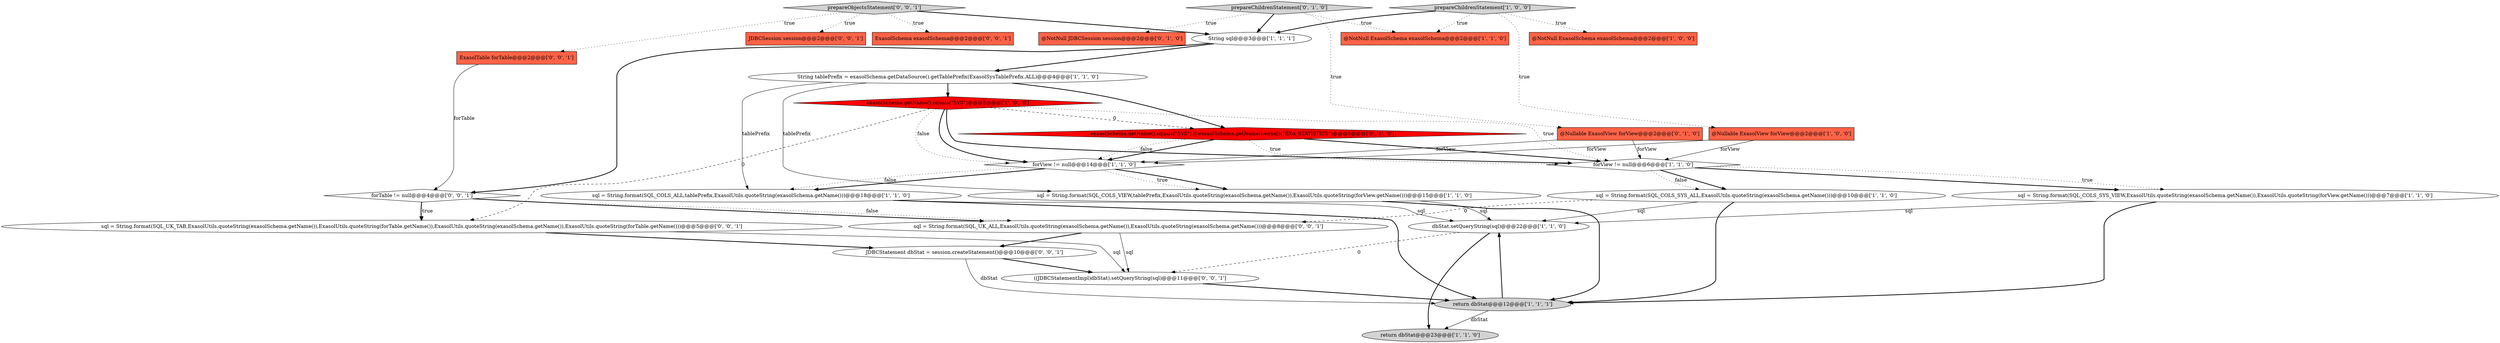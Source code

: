 digraph {
16 [style = filled, label = "exasolSchema.getName().equals(\"SYS\") || exasolSchema.getName().equals(\"EXA_STATISTICS\")@@@5@@@['0', '1', '0']", fillcolor = red, shape = diamond image = "AAA1AAABBB2BBB"];
20 [style = filled, label = "JDBCSession session@@@2@@@['0', '0', '1']", fillcolor = tomato, shape = box image = "AAA0AAABBB3BBB"];
12 [style = filled, label = "sql = String.format(SQL_COLS_VIEW,tablePrefix,ExasolUtils.quoteString(exasolSchema.getName()),ExasolUtils.quoteString(forView.getName()))@@@15@@@['1', '1', '0']", fillcolor = white, shape = ellipse image = "AAA0AAABBB1BBB"];
22 [style = filled, label = "forTable != null@@@4@@@['0', '0', '1']", fillcolor = white, shape = diamond image = "AAA0AAABBB3BBB"];
26 [style = filled, label = "ExasolTable forTable@@@2@@@['0', '0', '1']", fillcolor = tomato, shape = box image = "AAA0AAABBB3BBB"];
15 [style = filled, label = "dbStat.setQueryString(sql)@@@22@@@['1', '1', '0']", fillcolor = white, shape = ellipse image = "AAA0AAABBB1BBB"];
18 [style = filled, label = "@NotNull JDBCSession session@@@2@@@['0', '1', '0']", fillcolor = tomato, shape = box image = "AAA0AAABBB2BBB"];
23 [style = filled, label = "((JDBCStatementImpl)dbStat).setQueryString(sql)@@@11@@@['0', '0', '1']", fillcolor = white, shape = ellipse image = "AAA0AAABBB3BBB"];
4 [style = filled, label = "forView != null@@@6@@@['1', '1', '0']", fillcolor = white, shape = diamond image = "AAA0AAABBB1BBB"];
7 [style = filled, label = "return dbStat@@@12@@@['1', '1', '1']", fillcolor = lightgray, shape = ellipse image = "AAA0AAABBB1BBB"];
19 [style = filled, label = "prepareChildrenStatement['0', '1', '0']", fillcolor = lightgray, shape = diamond image = "AAA0AAABBB2BBB"];
2 [style = filled, label = "sql = String.format(SQL_COLS_SYS_ALL,ExasolUtils.quoteString(exasolSchema.getName()))@@@10@@@['1', '1', '0']", fillcolor = white, shape = ellipse image = "AAA0AAABBB1BBB"];
5 [style = filled, label = "sql = String.format(SQL_COLS_SYS_VIEW,ExasolUtils.quoteString(exasolSchema.getName()),ExasolUtils.quoteString(forView.getName()))@@@7@@@['1', '1', '0']", fillcolor = white, shape = ellipse image = "AAA0AAABBB1BBB"];
8 [style = filled, label = "String tablePrefix = exasolSchema.getDataSource().getTablePrefix(ExasolSysTablePrefix.ALL)@@@4@@@['1', '1', '0']", fillcolor = white, shape = ellipse image = "AAA0AAABBB1BBB"];
0 [style = filled, label = "@Nullable ExasolView forView@@@2@@@['1', '0', '0']", fillcolor = tomato, shape = box image = "AAA0AAABBB1BBB"];
10 [style = filled, label = "@NotNull ExasolSchema exasolSchema@@@2@@@['1', '1', '0']", fillcolor = tomato, shape = box image = "AAA0AAABBB1BBB"];
3 [style = filled, label = "sql = String.format(SQL_COLS_ALL,tablePrefix,ExasolUtils.quoteString(exasolSchema.getName()))@@@18@@@['1', '1', '0']", fillcolor = white, shape = ellipse image = "AAA0AAABBB1BBB"];
27 [style = filled, label = "ExasolSchema exasolSchema@@@2@@@['0', '0', '1']", fillcolor = tomato, shape = box image = "AAA0AAABBB3BBB"];
14 [style = filled, label = "return dbStat@@@23@@@['1', '1', '0']", fillcolor = lightgray, shape = ellipse image = "AAA0AAABBB1BBB"];
25 [style = filled, label = "sql = String.format(SQL_UK_ALL,ExasolUtils.quoteString(exasolSchema.getName()),ExasolUtils.quoteString(exasolSchema.getName()))@@@8@@@['0', '0', '1']", fillcolor = white, shape = ellipse image = "AAA0AAABBB3BBB"];
28 [style = filled, label = "prepareObjectsStatement['0', '0', '1']", fillcolor = lightgray, shape = diamond image = "AAA0AAABBB3BBB"];
24 [style = filled, label = "JDBCStatement dbStat = session.createStatement()@@@10@@@['0', '0', '1']", fillcolor = white, shape = ellipse image = "AAA0AAABBB3BBB"];
17 [style = filled, label = "@Nullable ExasolView forView@@@2@@@['0', '1', '0']", fillcolor = tomato, shape = box image = "AAA0AAABBB2BBB"];
9 [style = filled, label = "exasolSchema.getName().equals(\"SYS\")@@@5@@@['1', '0', '0']", fillcolor = red, shape = diamond image = "AAA1AAABBB1BBB"];
6 [style = filled, label = "@NotNull ExasolSchema exasolSchema@@@2@@@['1', '0', '0']", fillcolor = tomato, shape = box image = "AAA0AAABBB1BBB"];
1 [style = filled, label = "String sql@@@3@@@['1', '1', '1']", fillcolor = white, shape = ellipse image = "AAA0AAABBB1BBB"];
11 [style = filled, label = "prepareChildrenStatement['1', '0', '0']", fillcolor = lightgray, shape = diamond image = "AAA0AAABBB1BBB"];
21 [style = filled, label = "sql = String.format(SQL_UK_TAB,ExasolUtils.quoteString(exasolSchema.getName()),ExasolUtils.quoteString(forTable.getName()),ExasolUtils.quoteString(exasolSchema.getName()),ExasolUtils.quoteString(forTable.getName()))@@@5@@@['0', '0', '1']", fillcolor = white, shape = ellipse image = "AAA0AAABBB3BBB"];
13 [style = filled, label = "forView != null@@@14@@@['1', '1', '0']", fillcolor = white, shape = diamond image = "AAA0AAABBB1BBB"];
19->10 [style = dotted, label="true"];
22->21 [style = dotted, label="true"];
8->16 [style = bold, label=""];
22->25 [style = bold, label=""];
4->5 [style = dotted, label="true"];
16->13 [style = bold, label=""];
9->16 [style = dashed, label="0"];
15->23 [style = dashed, label="0"];
12->15 [style = solid, label="sql"];
1->8 [style = bold, label=""];
15->14 [style = bold, label=""];
13->12 [style = dotted, label="true"];
0->13 [style = solid, label="forView"];
11->1 [style = bold, label=""];
19->17 [style = dotted, label="true"];
28->20 [style = dotted, label="true"];
11->10 [style = dotted, label="true"];
9->4 [style = bold, label=""];
25->23 [style = solid, label="sql"];
0->4 [style = solid, label="forView"];
19->18 [style = dotted, label="true"];
22->21 [style = bold, label=""];
21->24 [style = bold, label=""];
28->1 [style = bold, label=""];
4->2 [style = bold, label=""];
9->13 [style = dotted, label="false"];
16->4 [style = dotted, label="true"];
5->15 [style = solid, label="sql"];
12->7 [style = bold, label=""];
1->22 [style = bold, label=""];
25->24 [style = bold, label=""];
19->1 [style = bold, label=""];
4->2 [style = dotted, label="false"];
13->12 [style = bold, label=""];
17->4 [style = solid, label="forView"];
13->3 [style = bold, label=""];
8->3 [style = solid, label="tablePrefix"];
24->7 [style = solid, label="dbStat"];
3->7 [style = bold, label=""];
21->23 [style = solid, label="sql"];
11->6 [style = dotted, label="true"];
16->13 [style = dotted, label="false"];
9->21 [style = dashed, label="0"];
2->15 [style = solid, label="sql"];
11->0 [style = dotted, label="true"];
28->26 [style = dotted, label="true"];
8->9 [style = bold, label=""];
2->25 [style = dashed, label="0"];
9->4 [style = dotted, label="true"];
5->7 [style = bold, label=""];
7->15 [style = bold, label=""];
13->3 [style = dotted, label="false"];
26->22 [style = solid, label="forTable"];
23->7 [style = bold, label=""];
8->12 [style = solid, label="tablePrefix"];
2->7 [style = bold, label=""];
22->25 [style = dotted, label="false"];
16->4 [style = bold, label=""];
7->14 [style = solid, label="dbStat"];
28->27 [style = dotted, label="true"];
4->5 [style = bold, label=""];
3->15 [style = solid, label="sql"];
9->13 [style = bold, label=""];
24->23 [style = bold, label=""];
17->13 [style = solid, label="forView"];
}
